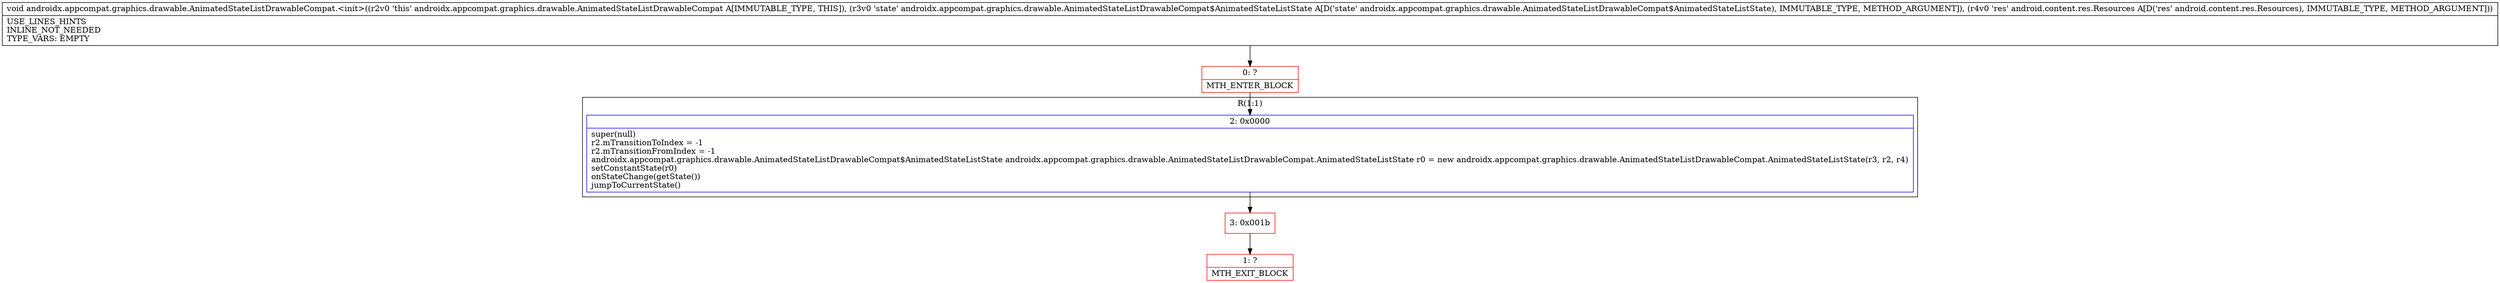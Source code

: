 digraph "CFG forandroidx.appcompat.graphics.drawable.AnimatedStateListDrawableCompat.\<init\>(Landroidx\/appcompat\/graphics\/drawable\/AnimatedStateListDrawableCompat$AnimatedStateListState;Landroid\/content\/res\/Resources;)V" {
subgraph cluster_Region_924229142 {
label = "R(1:1)";
node [shape=record,color=blue];
Node_2 [shape=record,label="{2\:\ 0x0000|super(null)\lr2.mTransitionToIndex = \-1\lr2.mTransitionFromIndex = \-1\landroidx.appcompat.graphics.drawable.AnimatedStateListDrawableCompat$AnimatedStateListState androidx.appcompat.graphics.drawable.AnimatedStateListDrawableCompat.AnimatedStateListState r0 = new androidx.appcompat.graphics.drawable.AnimatedStateListDrawableCompat.AnimatedStateListState(r3, r2, r4)\lsetConstantState(r0)\lonStateChange(getState())\ljumpToCurrentState()\l}"];
}
Node_0 [shape=record,color=red,label="{0\:\ ?|MTH_ENTER_BLOCK\l}"];
Node_3 [shape=record,color=red,label="{3\:\ 0x001b}"];
Node_1 [shape=record,color=red,label="{1\:\ ?|MTH_EXIT_BLOCK\l}"];
MethodNode[shape=record,label="{void androidx.appcompat.graphics.drawable.AnimatedStateListDrawableCompat.\<init\>((r2v0 'this' androidx.appcompat.graphics.drawable.AnimatedStateListDrawableCompat A[IMMUTABLE_TYPE, THIS]), (r3v0 'state' androidx.appcompat.graphics.drawable.AnimatedStateListDrawableCompat$AnimatedStateListState A[D('state' androidx.appcompat.graphics.drawable.AnimatedStateListDrawableCompat$AnimatedStateListState), IMMUTABLE_TYPE, METHOD_ARGUMENT]), (r4v0 'res' android.content.res.Resources A[D('res' android.content.res.Resources), IMMUTABLE_TYPE, METHOD_ARGUMENT]))  | USE_LINES_HINTS\lINLINE_NOT_NEEDED\lTYPE_VARS: EMPTY\l}"];
MethodNode -> Node_0;Node_2 -> Node_3;
Node_0 -> Node_2;
Node_3 -> Node_1;
}

